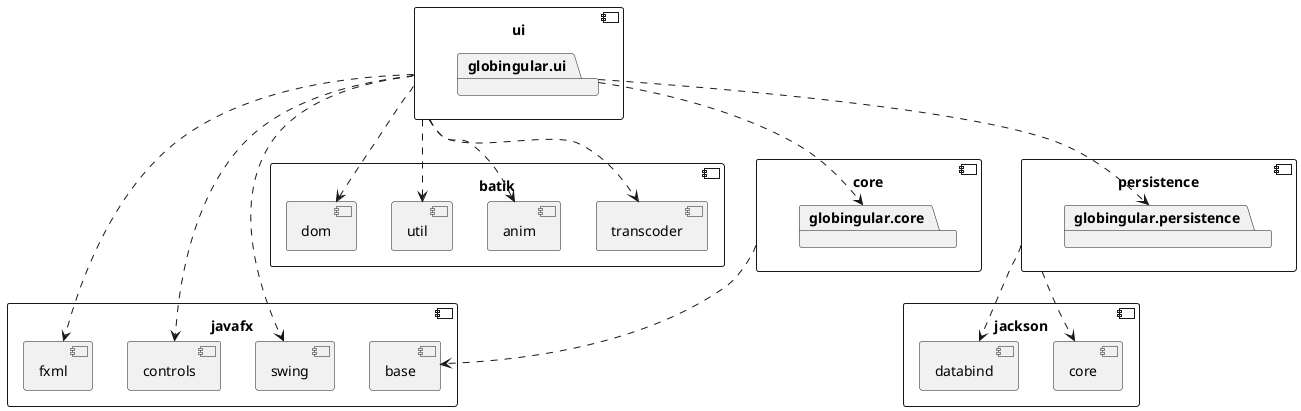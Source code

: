 @startuml modules

component core {
	package globingular.core
}

component persistence {
	package globingular.persistence
}

component ui {
	package globingular.ui
}

component jackson {
    component "core" as jackson.core {
    }
    component "databind" as jackson.databind {
    }
}

persistence ..> jackson.core
persistence ..> jackson.databind



globingular.ui ..> globingular.core
globingular.ui ..> globingular.persistence

component javafx {
	component "fxml" as javafx.fxml {
    }
    component "controls" as javafx.controls {
    }
    component "swing" as javafx.swing {
    }
    component "base" as javafx.base {
    }
}

'ui ..> javafx
ui ..> javafx.fxml
ui ..> javafx.controls
ui ..> javafx.swing
core ..> javafx.base

component batik {
    component "transcoder" as batik.transcoder {
    }
    component "anim" as batik.anim {
    }
    component "util" as batik.util {
    }
    component "dom" as batik.dom {
    }
}

'ui ..> batik
ui ..> batik.transcoder
ui ..> batik.anim
ui ..> batik.util
ui ..> batik.dom

@enduml
